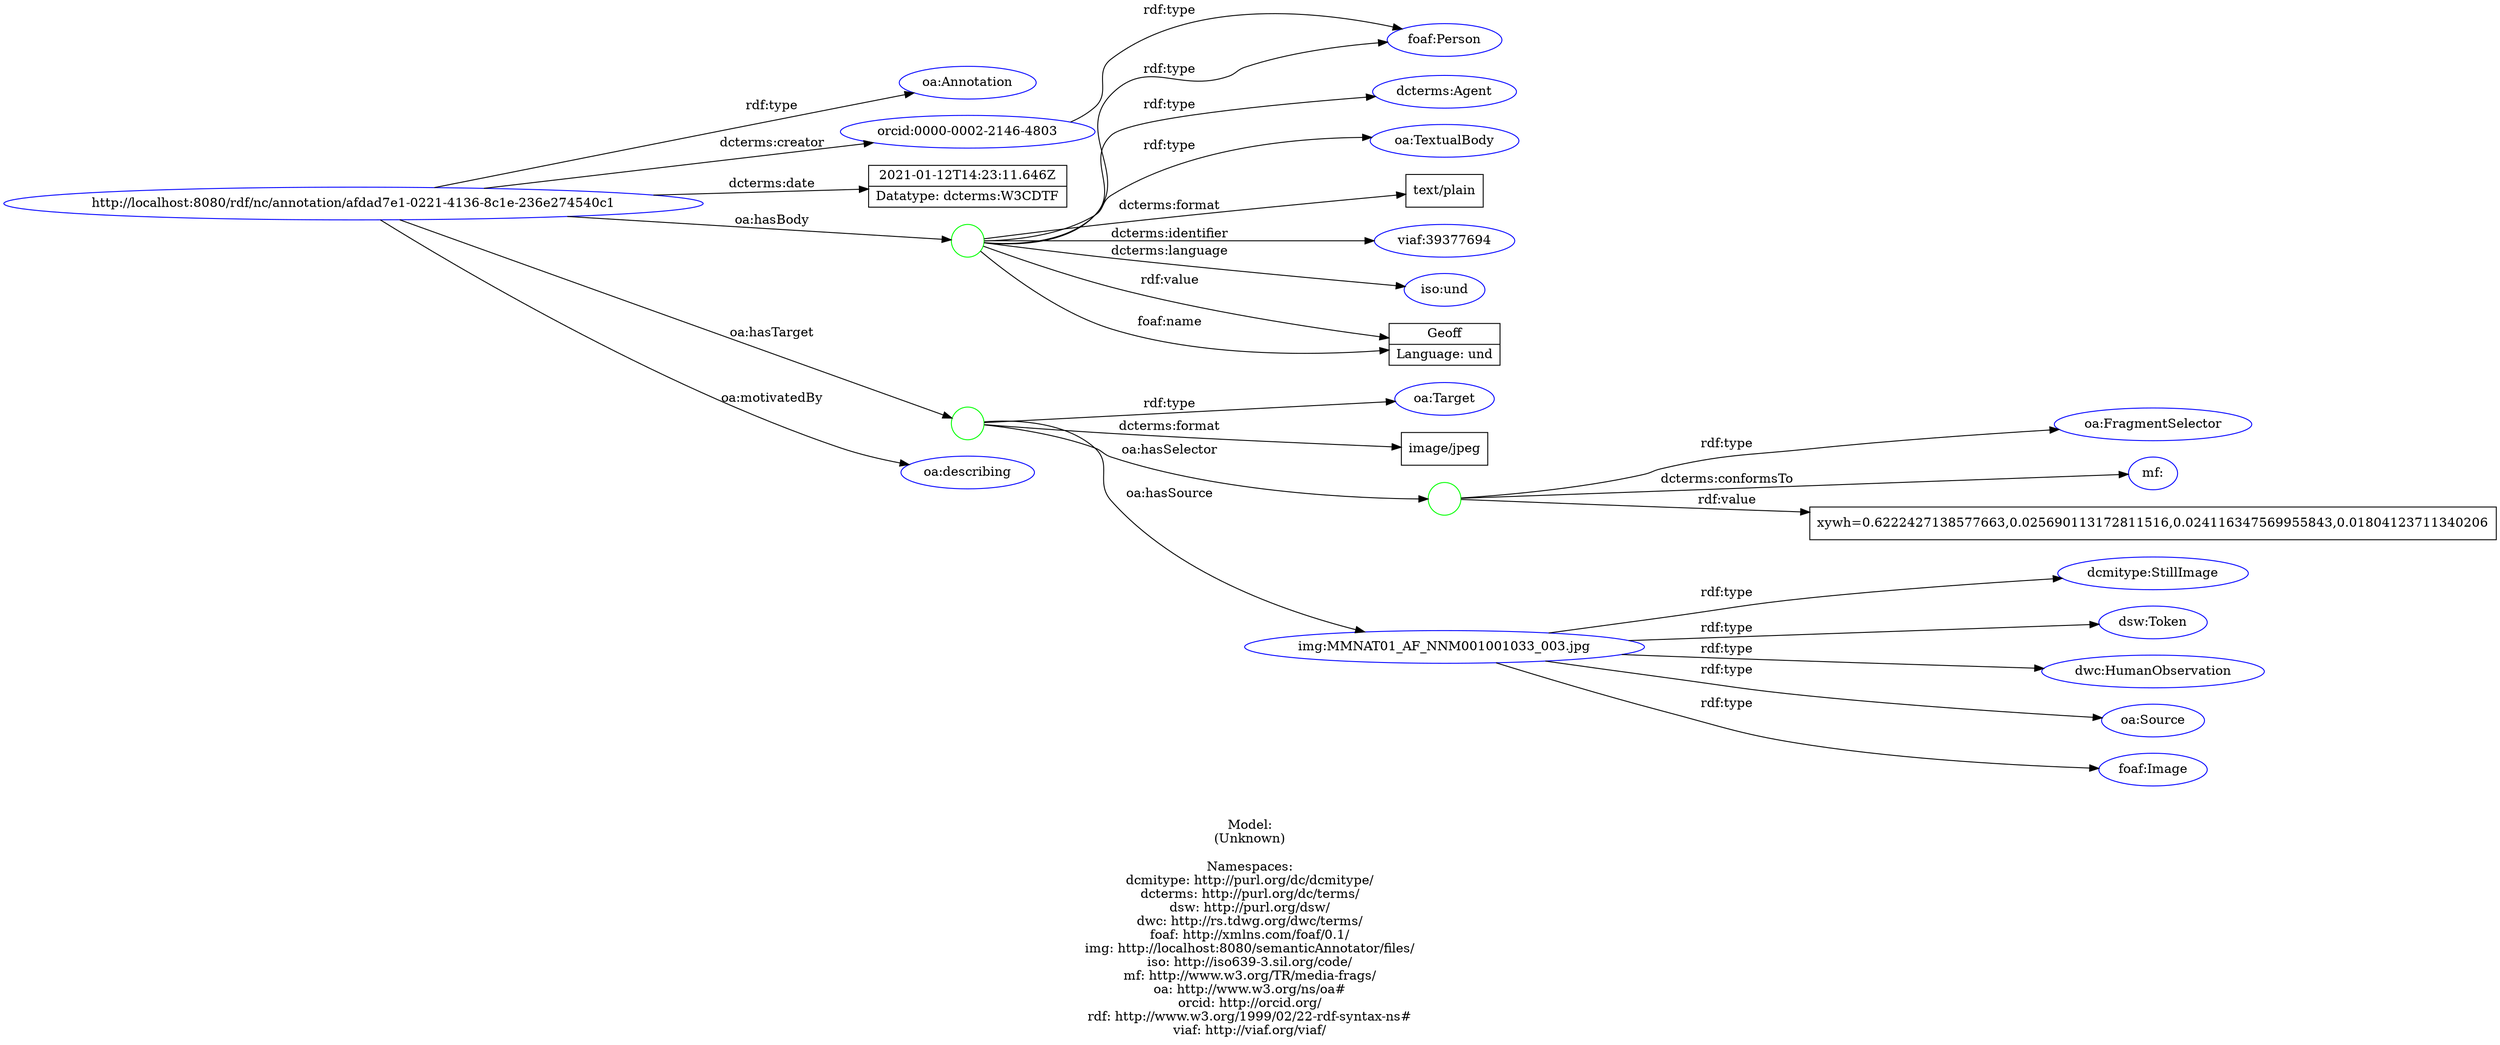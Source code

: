digraph {
	rankdir = LR;
	charset="utf-8";

	"Rhttp://localhost:8080/rdf/nc/annotation/afdad7e1-0221-4136-8c1e-236e274540c1" -> "Roa:Annotation" [ label="rdf:type" ];
	"Rhttp://localhost:8080/rdf/nc/annotation/afdad7e1-0221-4136-8c1e-236e274540c1" -> "Rorcid:0000-0002-2146-4803" [ label="dcterms:creator" ];
	"Rhttp://localhost:8080/rdf/nc/annotation/afdad7e1-0221-4136-8c1e-236e274540c1" -> "L2021-01-12T14:23:11.646Z|Datatype: dcterms:W3CDTF" [ label="dcterms:date" ];
	"Rhttp://localhost:8080/rdf/nc/annotation/afdad7e1-0221-4136-8c1e-236e274540c1" -> "B_:node1f26ai8ibx50" [ label="oa:hasBody" ];
	"B_:node1f26ai8ibx50" -> "Rdcterms:Agent" [ label="rdf:type" ];
	"B_:node1f26ai8ibx50" -> "Roa:TextualBody" [ label="rdf:type" ];
	"B_:node1f26ai8ibx50" -> "Rfoaf:Person" [ label="rdf:type" ];
	"B_:node1f26ai8ibx50" -> "Ltext/plain" [ label="dcterms:format" ];
	"B_:node1f26ai8ibx50" -> "Rviaf:39377694" [ label="dcterms:identifier" ];
	"B_:node1f26ai8ibx50" -> "Riso:und" [ label="dcterms:language" ];
	"B_:node1f26ai8ibx50" -> "LGeoff|Language: und" [ label="rdf:value" ];
	"B_:node1f26ai8ibx50" -> "LGeoff|Language: und" [ label="foaf:name" ];
	"Rhttp://localhost:8080/rdf/nc/annotation/afdad7e1-0221-4136-8c1e-236e274540c1" -> "B_:node1f26ai8ibx49" [ label="oa:hasTarget" ];
	"B_:node1f26ai8ibx49" -> "Roa:Target" [ label="rdf:type" ];
	"B_:node1f26ai8ibx49" -> "Limage/jpeg" [ label="dcterms:format" ];
	"B_:node1f26ai8ibx49" -> "B_:node1f26ai8ibx52" [ label="oa:hasSelector" ];
	"B_:node1f26ai8ibx52" -> "Roa:FragmentSelector" [ label="rdf:type" ];
	"B_:node1f26ai8ibx52" -> "Rmf:" [ label="dcterms:conformsTo" ];
	"B_:node1f26ai8ibx52" -> "Lxywh=0.6222427138577663,0.025690113172811516,0.024116347569955843,0.01804123711340206" [ label="rdf:value" ];
	"B_:node1f26ai8ibx49" -> "Rimg:MMNAT01_AF_NNM001001033_003.jpg" [ label="oa:hasSource" ];
	"Rhttp://localhost:8080/rdf/nc/annotation/afdad7e1-0221-4136-8c1e-236e274540c1" -> "Roa:describing" [ label="oa:motivatedBy" ];
	"Rorcid:0000-0002-2146-4803" -> "Rfoaf:Person" [ label="rdf:type" ];
	"Rimg:MMNAT01_AF_NNM001001033_003.jpg" -> "Rdcmitype:StillImage" [ label="rdf:type" ];
	"Rimg:MMNAT01_AF_NNM001001033_003.jpg" -> "Rdsw:Token" [ label="rdf:type" ];
	"Rimg:MMNAT01_AF_NNM001001033_003.jpg" -> "Rdwc:HumanObservation" [ label="rdf:type" ];
	"Rimg:MMNAT01_AF_NNM001001033_003.jpg" -> "Roa:Source" [ label="rdf:type" ];
	"Rimg:MMNAT01_AF_NNM001001033_003.jpg" -> "Rfoaf:Image" [ label="rdf:type" ];

	// Resources
	"Rhttp://localhost:8080/rdf/nc/annotation/afdad7e1-0221-4136-8c1e-236e274540c1" [ label="http://localhost:8080/rdf/nc/annotation/afdad7e1-0221-4136-8c1e-236e274540c1", shape = ellipse, color = blue ];
	"Roa:Annotation" [ label="oa:Annotation", shape = ellipse, color = blue ];
	"Rorcid:0000-0002-2146-4803" [ label="orcid:0000-0002-2146-4803", shape = ellipse, color = blue ];
	"Rdcterms:Agent" [ label="dcterms:Agent", shape = ellipse, color = blue ];
	"Roa:TextualBody" [ label="oa:TextualBody", shape = ellipse, color = blue ];
	"Rfoaf:Person" [ label="foaf:Person", shape = ellipse, color = blue ];
	"Rviaf:39377694" [ label="viaf:39377694", shape = ellipse, color = blue ];
	"Riso:und" [ label="iso:und", shape = ellipse, color = blue ];
	"Roa:Target" [ label="oa:Target", shape = ellipse, color = blue ];
	"Roa:FragmentSelector" [ label="oa:FragmentSelector", shape = ellipse, color = blue ];
	"Rmf:" [ label="mf:", shape = ellipse, color = blue ];
	"Rimg:MMNAT01_AF_NNM001001033_003.jpg" [ label="img:MMNAT01_AF_NNM001001033_003.jpg", shape = ellipse, color = blue ];
	"Roa:describing" [ label="oa:describing", shape = ellipse, color = blue ];
	"Rdcmitype:StillImage" [ label="dcmitype:StillImage", shape = ellipse, color = blue ];
	"Rdsw:Token" [ label="dsw:Token", shape = ellipse, color = blue ];
	"Rdwc:HumanObservation" [ label="dwc:HumanObservation", shape = ellipse, color = blue ];
	"Roa:Source" [ label="oa:Source", shape = ellipse, color = blue ];
	"Rfoaf:Image" [ label="foaf:Image", shape = ellipse, color = blue ];

	// Anonymous nodes
	"B_:node1f26ai8ibx50" [ label="", shape = circle, color = green ];
	"B_:node1f26ai8ibx49" [ label="", shape = circle, color = green ];
	"B_:node1f26ai8ibx52" [ label="", shape = circle, color = green ];

	// Literals
	"L2021-01-12T14:23:11.646Z|Datatype: dcterms:W3CDTF" [ label="2021-01-12T14:23:11.646Z|Datatype: dcterms:W3CDTF", shape = record ];
	"Ltext/plain" [ label="text/plain", shape = record ];
	"LGeoff|Language: und" [ label="Geoff|Language: und", shape = record ];
	"Limage/jpeg" [ label="image/jpeg", shape = record ];
	"Lxywh=0.6222427138577663,0.025690113172811516,0.024116347569955843,0.01804123711340206" [ label="xywh=0.6222427138577663,0.025690113172811516,0.024116347569955843,0.01804123711340206", shape = record ];

	label="\n\nModel:\n(Unknown)\n\nNamespaces:\ndcmitype: http://purl.org/dc/dcmitype/\ndcterms: http://purl.org/dc/terms/\ndsw: http://purl.org/dsw/\ndwc: http://rs.tdwg.org/dwc/terms/\nfoaf: http://xmlns.com/foaf/0.1/\nimg: http://localhost:8080/semanticAnnotator/files/\niso: http://iso639-3.sil.org/code/\nmf: http://www.w3.org/TR/media-frags/\noa: http://www.w3.org/ns/oa#\norcid: http://orcid.org/\nrdf: http://www.w3.org/1999/02/22-rdf-syntax-ns#\nviaf: http://viaf.org/viaf/\n";
}
